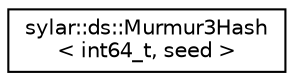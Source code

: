 digraph "类继承关系图"
{
 // LATEX_PDF_SIZE
  edge [fontname="Helvetica",fontsize="10",labelfontname="Helvetica",labelfontsize="10"];
  node [fontname="Helvetica",fontsize="10",shape=record];
  rankdir="LR";
  Node0 [label="sylar::ds::Murmur3Hash\l\< int64_t, seed \>",height=0.2,width=0.4,color="black", fillcolor="white", style="filled",URL="$classsylar_1_1ds_1_1Murmur3Hash_3_01int64__t_00_01seed_01_4.html",tooltip=" "];
}

